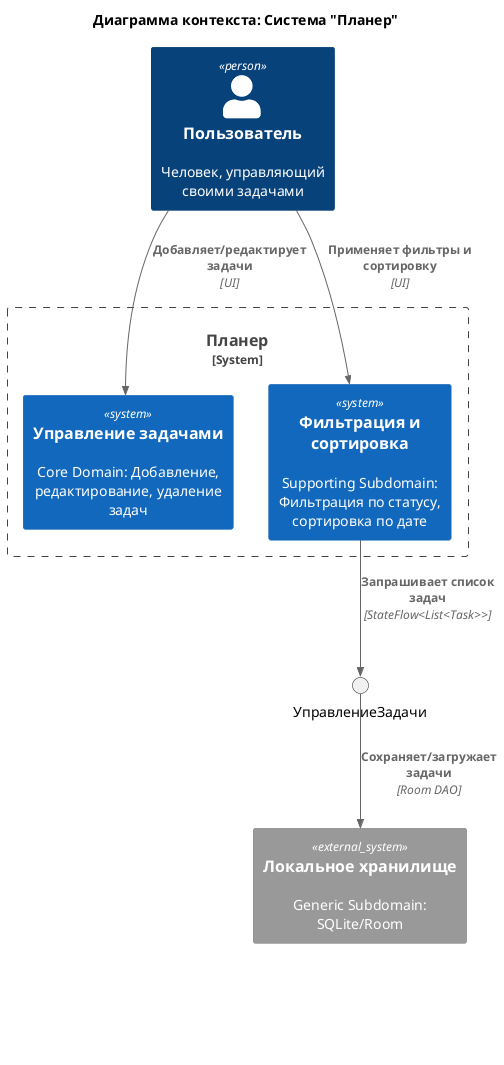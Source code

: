 @startuml Планер - Диаграмма контекста (C4)
!include <C4/C4_Context>

title Диаграмма контекста: Система "Планер"

Person(Пользователь, "Пользователь", "Человек, управляющий своими задачами")

System_Boundary(Планер, "Планер") {
    System(УправлениеЗадачами, "Управление задачами", "Core Domain: Добавление, редактирование, удаление задач")
    System(ФильтрацияИСортировка, "Фильтрация и сортировка", "Supporting Subdomain: Фильтрация по статусу, сортировка по дате")
}

System_Ext(ЛокальноеХранилище, "Локальное хранилище", "Generic Subdomain: SQLite/Room")

' Связи между компонентами
Rel(Пользователь, УправлениеЗадачами, "Добавляет/редактирует задачи", "UI")
Rel(Пользователь, ФильтрацияИСортировка, "Применяет фильтры и сортировку", "UI")
Rel(УправлениеЗадачи, ЛокальноеХранилище, "Сохраняет/загружает задачи", "Room DAO")
Rel(ФильтрацияИСортировка, УправлениеЗадачи, "Запрашивает список задач", "StateFlow<List<Task>>")

' Легенда
legend right
  **Обозначения**:
  <b>Core Domain</b> - Смысловое ядро системы.
  <b>Supporting Subdomain</b> - Вспомогательная подобласть.
  <b>Generic Subdomain</b> - Общий модуль (инфраструктура).
endlegend
@enduml
